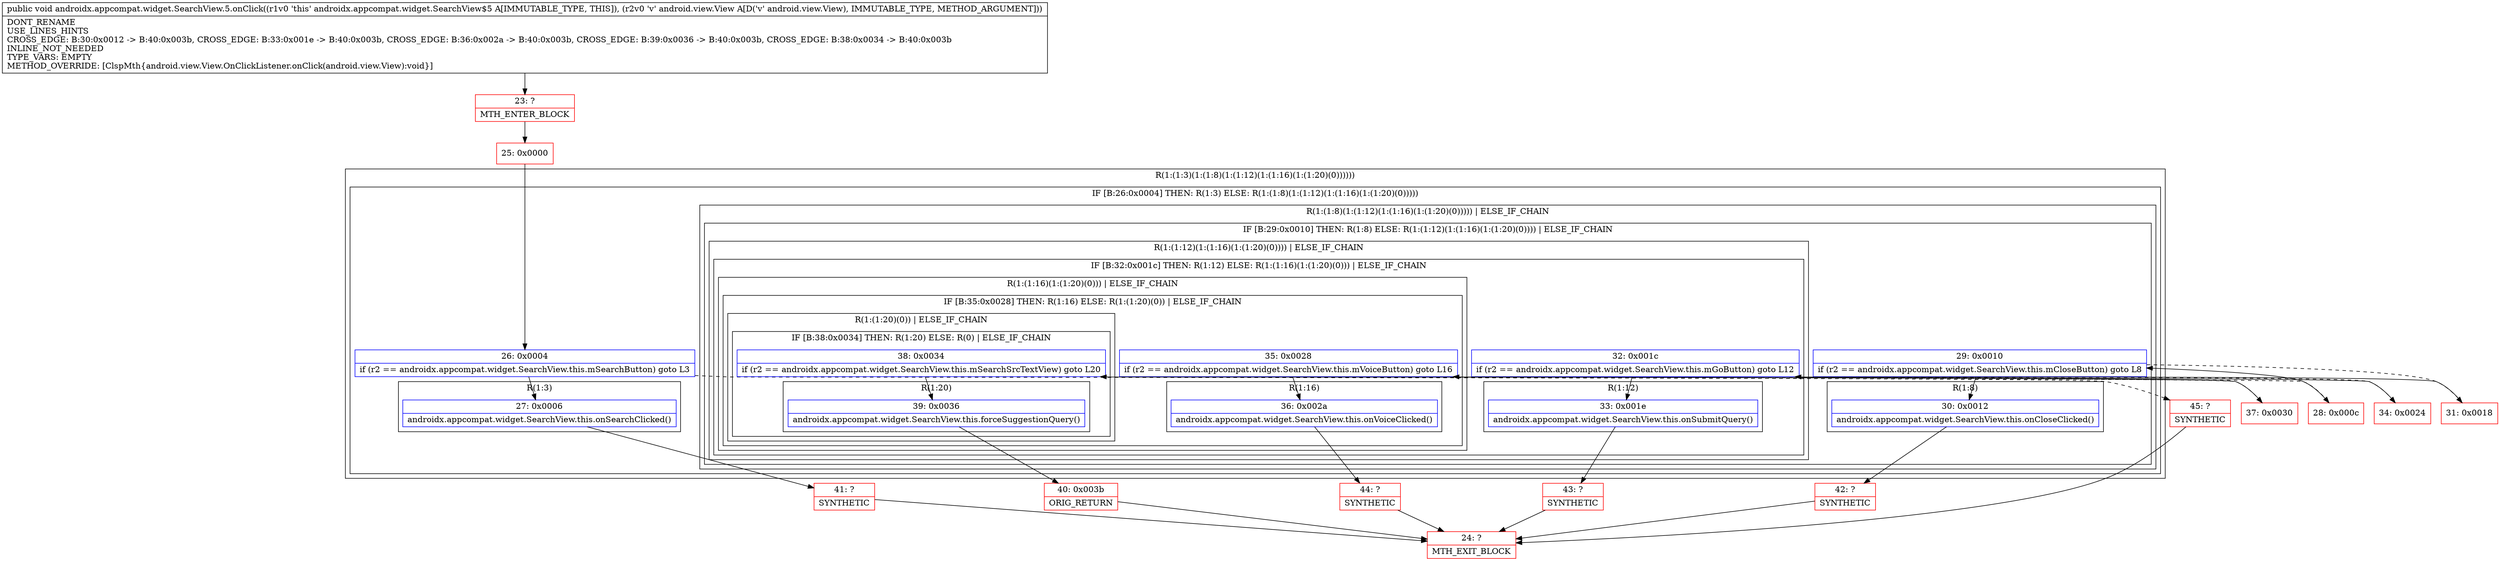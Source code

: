 digraph "CFG forandroidx.appcompat.widget.SearchView.5.onClick(Landroid\/view\/View;)V" {
subgraph cluster_Region_381669482 {
label = "R(1:(1:3)(1:(1:8)(1:(1:12)(1:(1:16)(1:(1:20)(0))))))";
node [shape=record,color=blue];
subgraph cluster_IfRegion_913787096 {
label = "IF [B:26:0x0004] THEN: R(1:3) ELSE: R(1:(1:8)(1:(1:12)(1:(1:16)(1:(1:20)(0)))))";
node [shape=record,color=blue];
Node_26 [shape=record,label="{26\:\ 0x0004|if (r2 == androidx.appcompat.widget.SearchView.this.mSearchButton) goto L3\l}"];
subgraph cluster_Region_154152283 {
label = "R(1:3)";
node [shape=record,color=blue];
Node_27 [shape=record,label="{27\:\ 0x0006|androidx.appcompat.widget.SearchView.this.onSearchClicked()\l}"];
}
subgraph cluster_Region_1321538633 {
label = "R(1:(1:8)(1:(1:12)(1:(1:16)(1:(1:20)(0))))) | ELSE_IF_CHAIN\l";
node [shape=record,color=blue];
subgraph cluster_IfRegion_638693755 {
label = "IF [B:29:0x0010] THEN: R(1:8) ELSE: R(1:(1:12)(1:(1:16)(1:(1:20)(0)))) | ELSE_IF_CHAIN\l";
node [shape=record,color=blue];
Node_29 [shape=record,label="{29\:\ 0x0010|if (r2 == androidx.appcompat.widget.SearchView.this.mCloseButton) goto L8\l}"];
subgraph cluster_Region_707529961 {
label = "R(1:8)";
node [shape=record,color=blue];
Node_30 [shape=record,label="{30\:\ 0x0012|androidx.appcompat.widget.SearchView.this.onCloseClicked()\l}"];
}
subgraph cluster_Region_578725378 {
label = "R(1:(1:12)(1:(1:16)(1:(1:20)(0)))) | ELSE_IF_CHAIN\l";
node [shape=record,color=blue];
subgraph cluster_IfRegion_1157601624 {
label = "IF [B:32:0x001c] THEN: R(1:12) ELSE: R(1:(1:16)(1:(1:20)(0))) | ELSE_IF_CHAIN\l";
node [shape=record,color=blue];
Node_32 [shape=record,label="{32\:\ 0x001c|if (r2 == androidx.appcompat.widget.SearchView.this.mGoButton) goto L12\l}"];
subgraph cluster_Region_1875800789 {
label = "R(1:12)";
node [shape=record,color=blue];
Node_33 [shape=record,label="{33\:\ 0x001e|androidx.appcompat.widget.SearchView.this.onSubmitQuery()\l}"];
}
subgraph cluster_Region_634351745 {
label = "R(1:(1:16)(1:(1:20)(0))) | ELSE_IF_CHAIN\l";
node [shape=record,color=blue];
subgraph cluster_IfRegion_1918274700 {
label = "IF [B:35:0x0028] THEN: R(1:16) ELSE: R(1:(1:20)(0)) | ELSE_IF_CHAIN\l";
node [shape=record,color=blue];
Node_35 [shape=record,label="{35\:\ 0x0028|if (r2 == androidx.appcompat.widget.SearchView.this.mVoiceButton) goto L16\l}"];
subgraph cluster_Region_1247542983 {
label = "R(1:16)";
node [shape=record,color=blue];
Node_36 [shape=record,label="{36\:\ 0x002a|androidx.appcompat.widget.SearchView.this.onVoiceClicked()\l}"];
}
subgraph cluster_Region_1444898179 {
label = "R(1:(1:20)(0)) | ELSE_IF_CHAIN\l";
node [shape=record,color=blue];
subgraph cluster_IfRegion_134892729 {
label = "IF [B:38:0x0034] THEN: R(1:20) ELSE: R(0) | ELSE_IF_CHAIN\l";
node [shape=record,color=blue];
Node_38 [shape=record,label="{38\:\ 0x0034|if (r2 == androidx.appcompat.widget.SearchView.this.mSearchSrcTextView) goto L20\l}"];
subgraph cluster_Region_1316914136 {
label = "R(1:20)";
node [shape=record,color=blue];
Node_39 [shape=record,label="{39\:\ 0x0036|androidx.appcompat.widget.SearchView.this.forceSuggestionQuery()\l}"];
}
subgraph cluster_Region_1539764502 {
label = "R(0)";
node [shape=record,color=blue];
}
}
}
}
}
}
}
}
}
}
}
Node_23 [shape=record,color=red,label="{23\:\ ?|MTH_ENTER_BLOCK\l}"];
Node_25 [shape=record,color=red,label="{25\:\ 0x0000}"];
Node_41 [shape=record,color=red,label="{41\:\ ?|SYNTHETIC\l}"];
Node_24 [shape=record,color=red,label="{24\:\ ?|MTH_EXIT_BLOCK\l}"];
Node_28 [shape=record,color=red,label="{28\:\ 0x000c}"];
Node_42 [shape=record,color=red,label="{42\:\ ?|SYNTHETIC\l}"];
Node_31 [shape=record,color=red,label="{31\:\ 0x0018}"];
Node_43 [shape=record,color=red,label="{43\:\ ?|SYNTHETIC\l}"];
Node_34 [shape=record,color=red,label="{34\:\ 0x0024}"];
Node_44 [shape=record,color=red,label="{44\:\ ?|SYNTHETIC\l}"];
Node_37 [shape=record,color=red,label="{37\:\ 0x0030}"];
Node_40 [shape=record,color=red,label="{40\:\ 0x003b|ORIG_RETURN\l}"];
Node_45 [shape=record,color=red,label="{45\:\ ?|SYNTHETIC\l}"];
MethodNode[shape=record,label="{public void androidx.appcompat.widget.SearchView.5.onClick((r1v0 'this' androidx.appcompat.widget.SearchView$5 A[IMMUTABLE_TYPE, THIS]), (r2v0 'v' android.view.View A[D('v' android.view.View), IMMUTABLE_TYPE, METHOD_ARGUMENT]))  | DONT_RENAME\lUSE_LINES_HINTS\lCROSS_EDGE: B:30:0x0012 \-\> B:40:0x003b, CROSS_EDGE: B:33:0x001e \-\> B:40:0x003b, CROSS_EDGE: B:36:0x002a \-\> B:40:0x003b, CROSS_EDGE: B:39:0x0036 \-\> B:40:0x003b, CROSS_EDGE: B:38:0x0034 \-\> B:40:0x003b\lINLINE_NOT_NEEDED\lTYPE_VARS: EMPTY\lMETHOD_OVERRIDE: [ClspMth\{android.view.View.OnClickListener.onClick(android.view.View):void\}]\l}"];
MethodNode -> Node_23;Node_26 -> Node_27;
Node_26 -> Node_28[style=dashed];
Node_27 -> Node_41;
Node_29 -> Node_30;
Node_29 -> Node_31[style=dashed];
Node_30 -> Node_42;
Node_32 -> Node_33;
Node_32 -> Node_34[style=dashed];
Node_33 -> Node_43;
Node_35 -> Node_36;
Node_35 -> Node_37[style=dashed];
Node_36 -> Node_44;
Node_38 -> Node_39;
Node_38 -> Node_45[style=dashed];
Node_39 -> Node_40;
Node_23 -> Node_25;
Node_25 -> Node_26;
Node_41 -> Node_24;
Node_28 -> Node_29;
Node_42 -> Node_24;
Node_31 -> Node_32;
Node_43 -> Node_24;
Node_34 -> Node_35;
Node_44 -> Node_24;
Node_37 -> Node_38;
Node_40 -> Node_24;
Node_45 -> Node_24;
}

